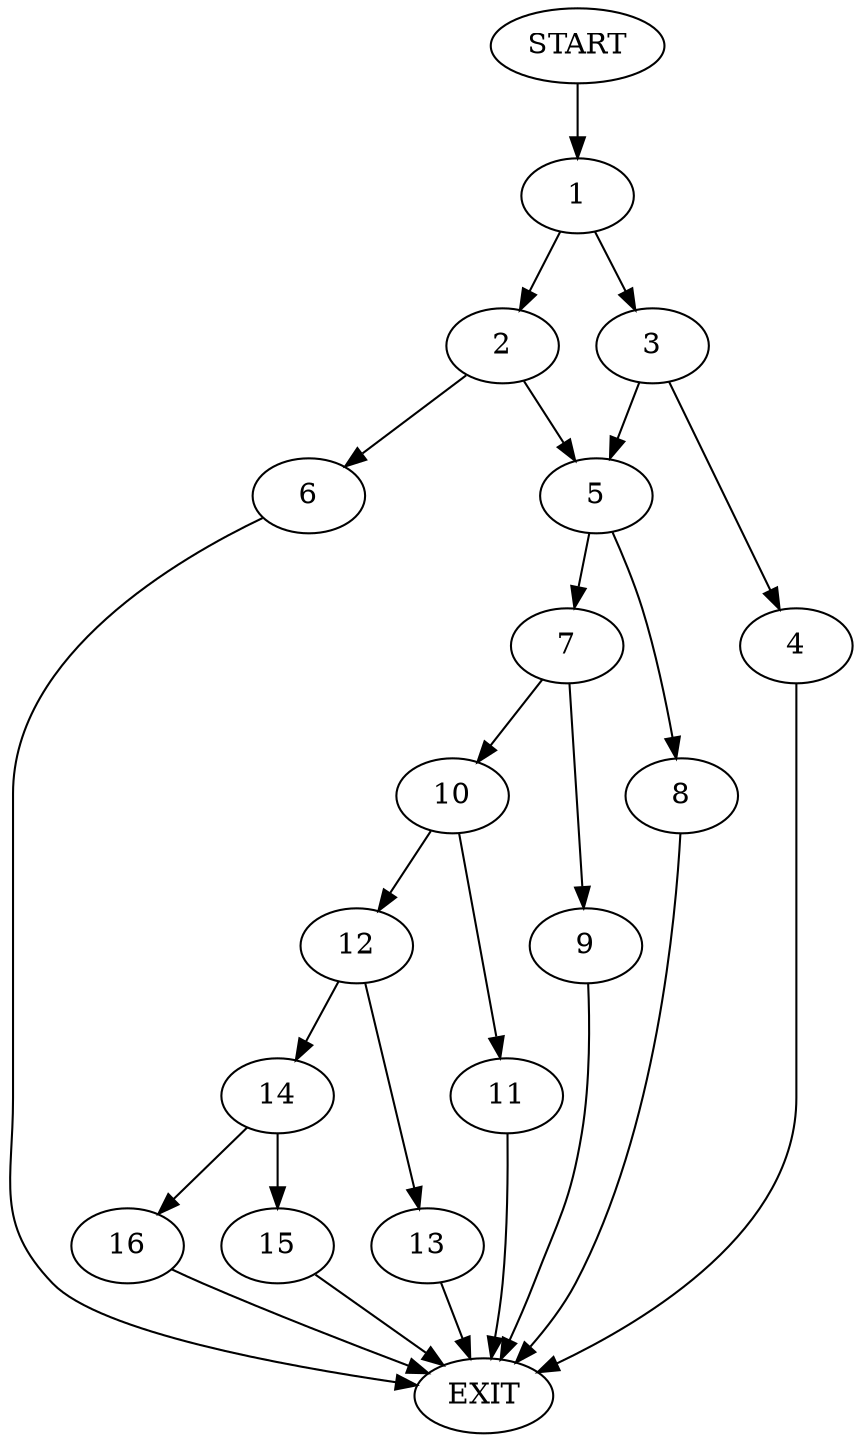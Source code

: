 digraph {
0 [label="START"]
17 [label="EXIT"]
0 -> 1
1 -> 2
1 -> 3
3 -> 4
3 -> 5
2 -> 6
2 -> 5
4 -> 17
5 -> 7
5 -> 8
6 -> 17
7 -> 9
7 -> 10
8 -> 17
10 -> 11
10 -> 12
9 -> 17
12 -> 13
12 -> 14
11 -> 17
13 -> 17
14 -> 15
14 -> 16
15 -> 17
16 -> 17
}
